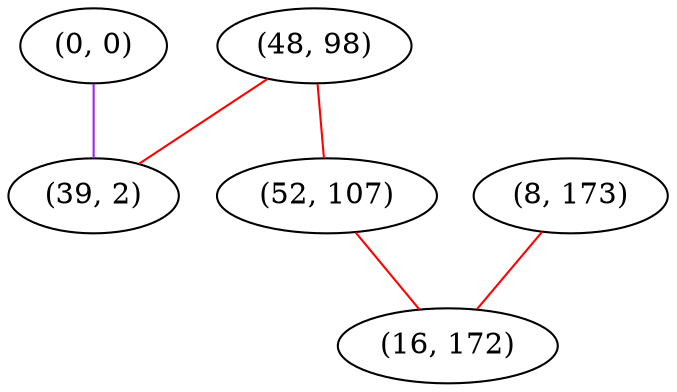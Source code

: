 graph "" {
"(0, 0)";
"(8, 173)";
"(48, 98)";
"(52, 107)";
"(39, 2)";
"(16, 172)";
"(0, 0)" -- "(39, 2)"  [color=purple, key=0, weight=4];
"(8, 173)" -- "(16, 172)"  [color=red, key=0, weight=1];
"(48, 98)" -- "(39, 2)"  [color=red, key=0, weight=1];
"(48, 98)" -- "(52, 107)"  [color=red, key=0, weight=1];
"(52, 107)" -- "(16, 172)"  [color=red, key=0, weight=1];
}
